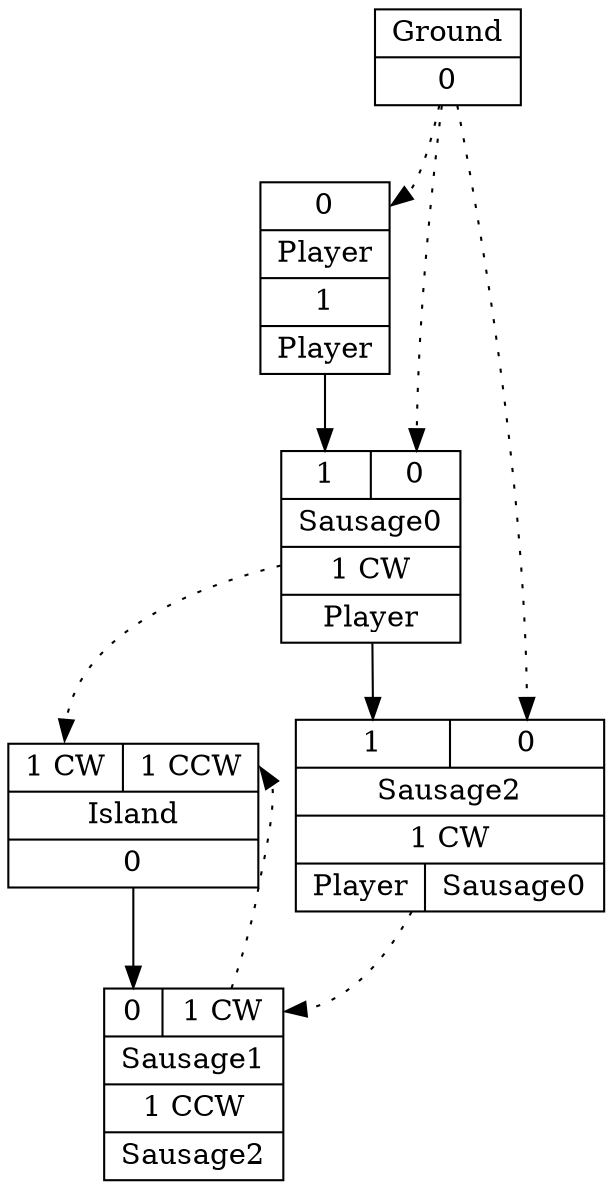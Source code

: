 digraph G {
node [shape=record];
Player[ label ="{{<GroundP>0}|{Player}|<PlayerOUT>1|{Player}}"];
Ground[ label ="{{Ground}|<GroundOUT>0}"];
Player[ label ="{{<GroundP>0}|{Player}|<PlayerOUT>1|{Player}}"];
Ground[ label ="{{Ground}|<GroundOUT>0}"];
Player[ label ="{{<GroundP>0}|{Player}|<PlayerOUT>1|{Player}}"];
Player[ label ="{{<GroundP>0}|{Player}|<PlayerOUT>1|{Player}}"];
Sausage0[ label ="{{<Player>1|<GroundP>0}|{Sausage0}|<Sausage0OUT>1 CW|{Player}}"];
Ground[ label ="{{Ground}|<GroundOUT>0}"];
Player[ label ="{{<GroundP>0}|{Player}|<PlayerOUT>1|{Player}}"];
Ground[ label ="{{Ground}|<GroundOUT>0}"];
Player[ label ="{{<GroundP>0}|{Player}|<PlayerOUT>1|{Player}}"];
Ground[ label ="{{Ground}|<GroundOUT>0}"];
Sausage0[ label ="{{<Player>1|<GroundP>0}|{Sausage0}|<Sausage0OUT>1 CW|{Player}}"];
Ground[ label ="{{Ground}|<GroundOUT>0}"];
Sausage0[ label ="{{<Player>1|<GroundP>0}|{Sausage0}|<Sausage0OUT>1 CW|{Player}}"];
Sausage0[ label ="{{<Player>1|<GroundP>0}|{Sausage0}|<Sausage0OUT>1 CW|{Player}}"];
Island[ label ="{{<Sausage0P>1 CW|<Sausage1P>1 CCW}|{Island}|<IslandOUT>0}"];
Sausage0[ label ="{{<Player>1|<GroundP>0}|{Sausage0}|<Sausage0OUT>1 CW|{Player}}"];
Sausage2[ label ="{{<Sausage0>1|<GroundP>0}|{Sausage2}|<Sausage2OUT>1 CW|{Player|Sausage0}}"];
Ground[ label ="{{Ground}|<GroundOUT>0}"];
Sausage0[ label ="{{<Player>1|<GroundP>0}|{Sausage0}|<Sausage0OUT>1 CW|{Player}}"];
Ground[ label ="{{Ground}|<GroundOUT>0}"];
Sausage0[ label ="{{<Player>1|<GroundP>0}|{Sausage0}|<Sausage0OUT>1 CW|{Player}}"];
Sausage0[ label ="{{<Player>1|<GroundP>0}|{Sausage0}|<Sausage0OUT>1 CW|{Player}}"];
Island[ label ="{{<Sausage0P>1 CW|<Sausage1P>1 CCW}|{Island}|<IslandOUT>0}"];
Sausage1[ label ="{{<Island>0|<Sausage2P>1 CW}|{Sausage1}|<Sausage1OUT>1 CCW|{Sausage2}}"];
Island[ label ="{{<Sausage0P>1 CW|<Sausage1P>1 CCW}|{Island}|<IslandOUT>0}"];
Island[ label ="{{<Sausage0P>1 CW|<Sausage1P>1 CCW}|{Island}|<IslandOUT>0}"];
Sausage1[ label ="{{<Island>0|<Sausage2P>1 CW}|{Sausage1}|<Sausage1OUT>1 CCW|{Sausage2}}"];
Ground[ label ="{{Ground}|<GroundOUT>0}"];
Sausage2[ label ="{{<Sausage0>1|<GroundP>0}|{Sausage2}|<Sausage2OUT>1 CW|{Player|Sausage0}}"];
Ground[ label ="{{Ground}|<GroundOUT>0}"];
Sausage2[ label ="{{<Sausage0>1|<GroundP>0}|{Sausage2}|<Sausage2OUT>1 CW|{Player|Sausage0}}"];
Sausage2[ label ="{{<Sausage0>1|<GroundP>0}|{Sausage2}|<Sausage2OUT>1 CW|{Player|Sausage0}}"];
Sausage1[ label ="{{<Island>0|<Sausage2P>1 CW}|{Sausage1}|<Sausage1OUT>1 CCW|{Sausage2}}"];
Sausage2[ label ="{{<Sausage0>1|<GroundP>0}|{Sausage2}|<Sausage2OUT>1 CW|{Player|Sausage0}}"];
Sausage1[ label ="{{<Island>0|<Sausage2P>1 CW}|{Sausage1}|<Sausage1OUT>1 CCW|{Sausage2}}"];
Sausage1[ label ="{{<Island>0|<Sausage2P>1 CW}|{Sausage1}|<Sausage1OUT>1 CCW|{Sausage2}}"];
Island[ label ="{{<Sausage0P>1 CW|<Sausage1P>1 CCW}|{Island}|<IslandOUT>0}"];
Ground[ label ="{{Ground}|<GroundOUT>0}"];
Sausage2[ label ="{{<Sausage0>1|<GroundP>0}|{Sausage2}|<Sausage2OUT>1 CW|{Player|Sausage0}}"];
Ground[ label ="{{Ground}|<GroundOUT>0}"];
Sausage2[ label ="{{<Sausage0>1|<GroundP>0}|{Sausage2}|<Sausage2OUT>1 CW|{Player|Sausage0}}"];
	"Ground" -> "Player":GroundP [style=dotted];
	"Player" -> "Sausage0":Player;
	"Ground" -> "Sausage0":GroundP [style=dotted];
	"Sausage0" -> "Island":Sausage0P [style=dotted];
	"Sausage0" -> "Sausage2":Sausage0;
	"Sausage1" -> "Island":Sausage1P [style=dotted];
	"Island" -> "Sausage1":Island;
	"Ground" -> "Sausage2":GroundP [style=dotted];
	"Sausage2" -> "Sausage1":Sausage2P [style=dotted];
}